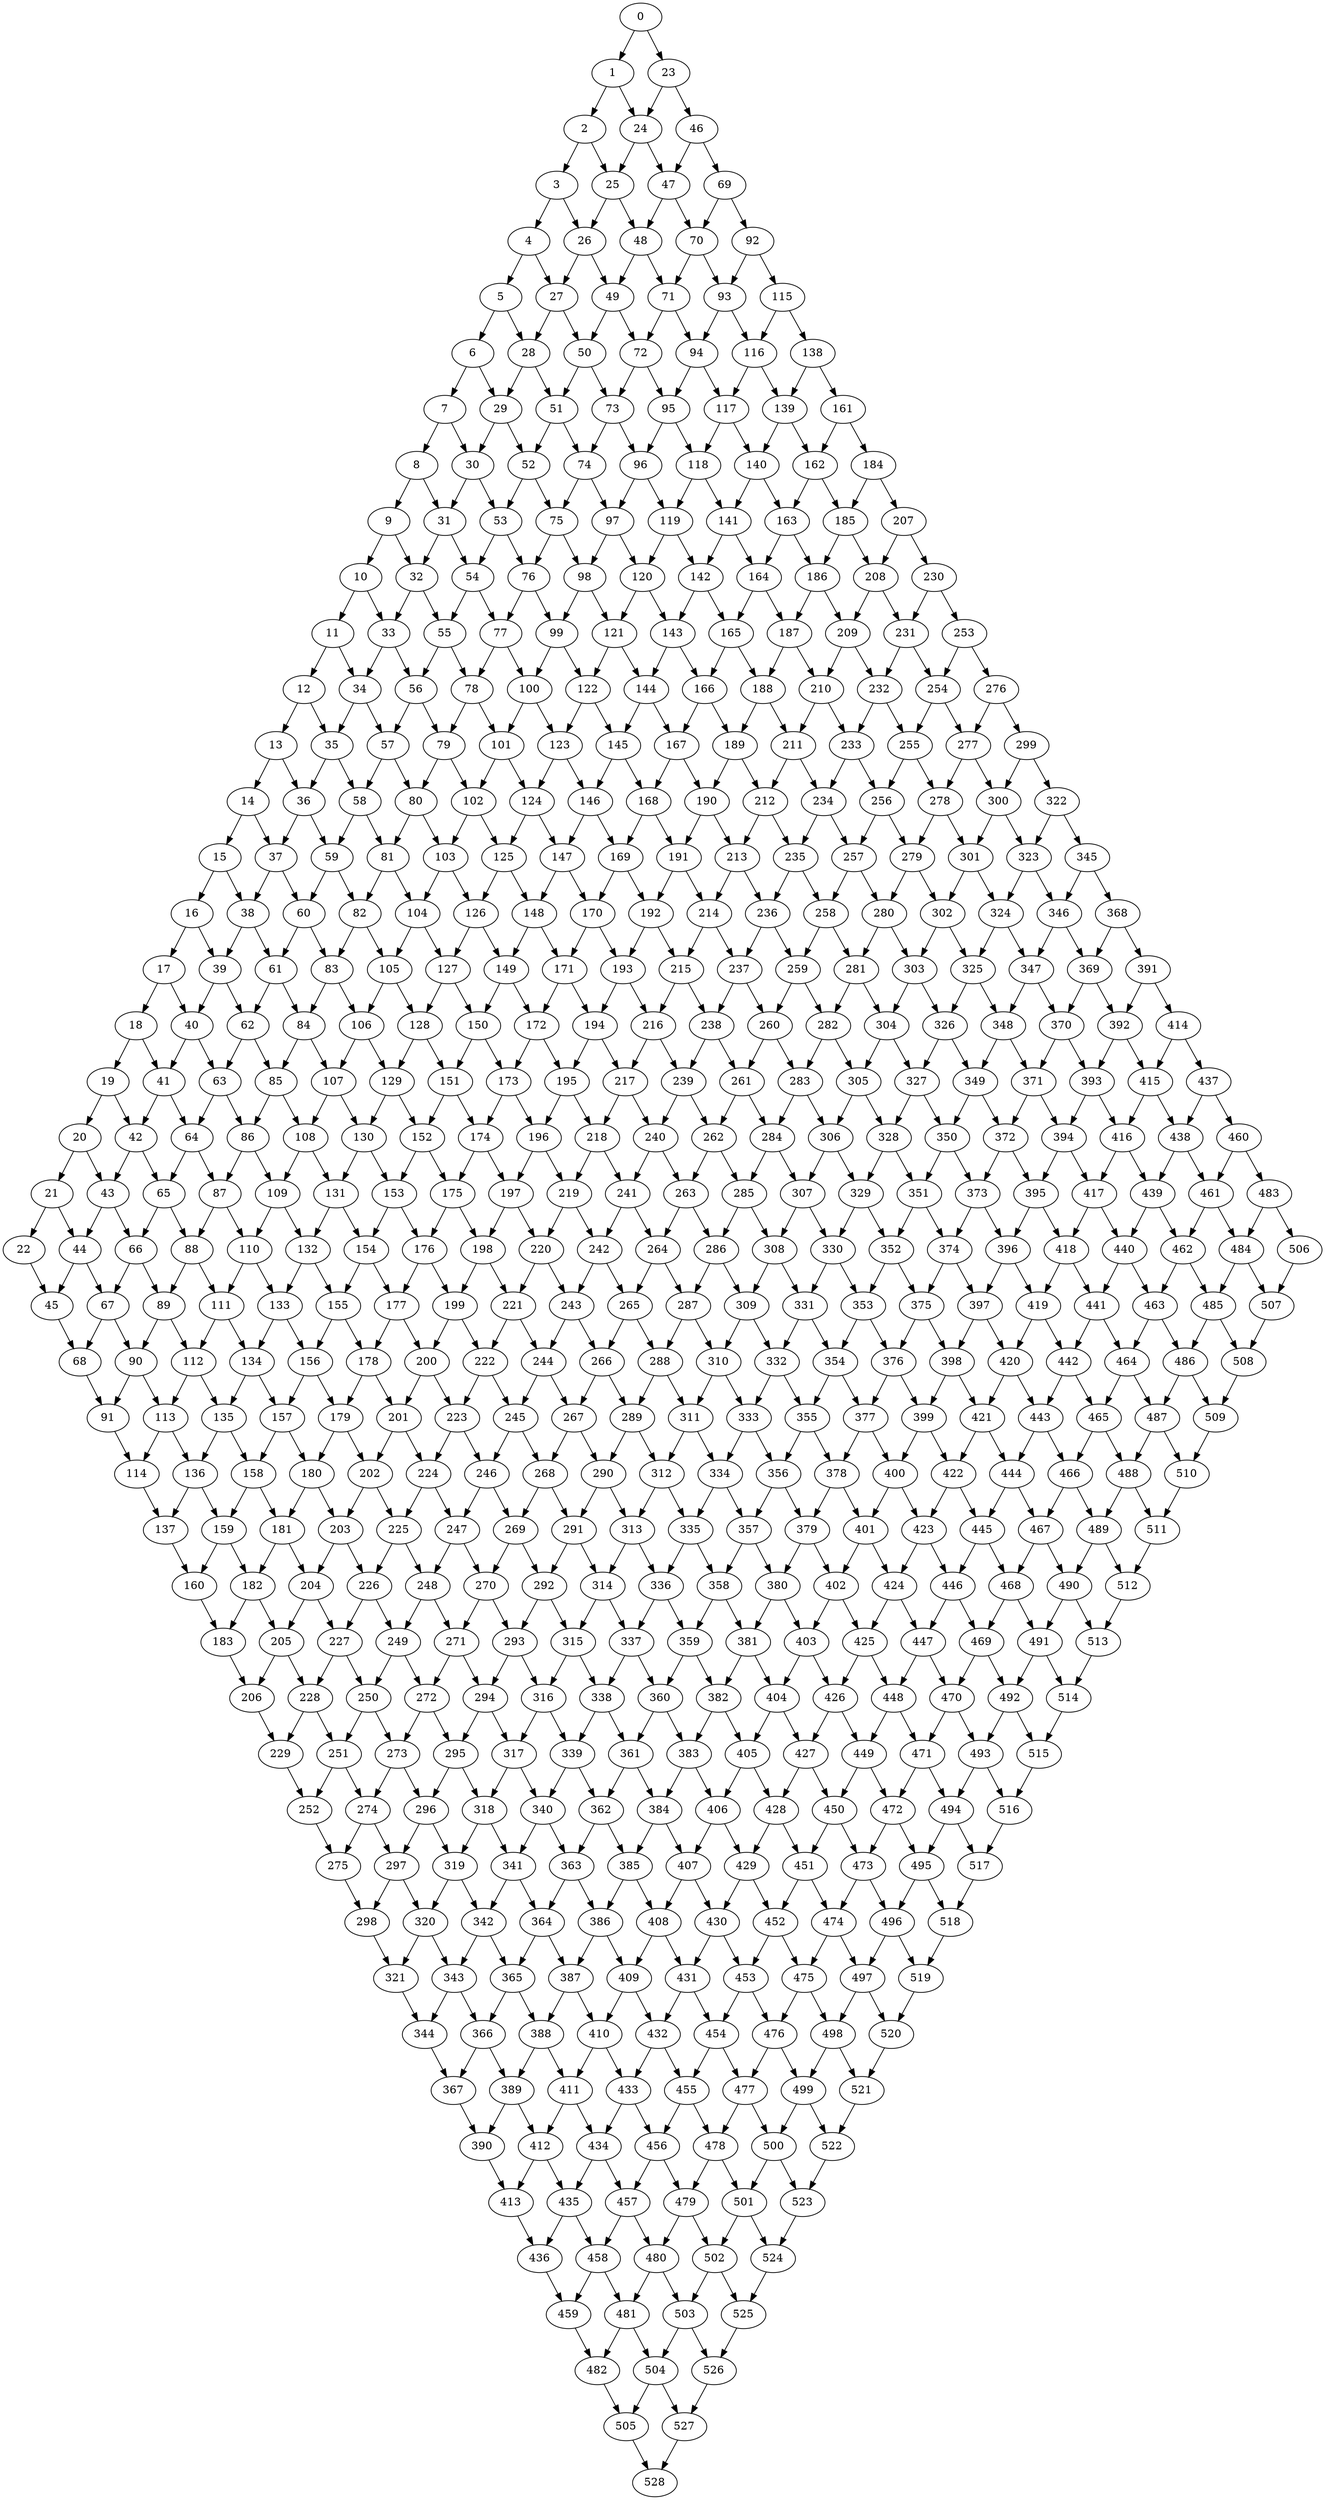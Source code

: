 digraph my_graph {
0 [label=0]
1 [label=1]
2 [label=2]
3 [label=3]
4 [label=4]
5 [label=5]
6 [label=6]
7 [label=7]
8 [label=8]
9 [label=9]
10 [label=10]
11 [label=11]
12 [label=12]
13 [label=13]
14 [label=14]
15 [label=15]
16 [label=16]
17 [label=17]
18 [label=18]
19 [label=19]
20 [label=20]
21 [label=21]
22 [label=22]
23 [label=23]
24 [label=24]
25 [label=25]
26 [label=26]
27 [label=27]
28 [label=28]
29 [label=29]
30 [label=30]
31 [label=31]
32 [label=32]
33 [label=33]
34 [label=34]
35 [label=35]
36 [label=36]
37 [label=37]
38 [label=38]
39 [label=39]
40 [label=40]
41 [label=41]
42 [label=42]
43 [label=43]
44 [label=44]
45 [label=45]
46 [label=46]
47 [label=47]
48 [label=48]
49 [label=49]
50 [label=50]
51 [label=51]
52 [label=52]
53 [label=53]
54 [label=54]
55 [label=55]
56 [label=56]
57 [label=57]
58 [label=58]
59 [label=59]
60 [label=60]
61 [label=61]
62 [label=62]
63 [label=63]
64 [label=64]
65 [label=65]
66 [label=66]
67 [label=67]
68 [label=68]
69 [label=69]
70 [label=70]
71 [label=71]
72 [label=72]
73 [label=73]
74 [label=74]
75 [label=75]
76 [label=76]
77 [label=77]
78 [label=78]
79 [label=79]
80 [label=80]
81 [label=81]
82 [label=82]
83 [label=83]
84 [label=84]
85 [label=85]
86 [label=86]
87 [label=87]
88 [label=88]
89 [label=89]
90 [label=90]
91 [label=91]
92 [label=92]
93 [label=93]
94 [label=94]
95 [label=95]
96 [label=96]
97 [label=97]
98 [label=98]
99 [label=99]
100 [label=100]
101 [label=101]
102 [label=102]
103 [label=103]
104 [label=104]
105 [label=105]
106 [label=106]
107 [label=107]
108 [label=108]
109 [label=109]
110 [label=110]
111 [label=111]
112 [label=112]
113 [label=113]
114 [label=114]
115 [label=115]
116 [label=116]
117 [label=117]
118 [label=118]
119 [label=119]
120 [label=120]
121 [label=121]
122 [label=122]
123 [label=123]
124 [label=124]
125 [label=125]
126 [label=126]
127 [label=127]
128 [label=128]
129 [label=129]
130 [label=130]
131 [label=131]
132 [label=132]
133 [label=133]
134 [label=134]
135 [label=135]
136 [label=136]
137 [label=137]
138 [label=138]
139 [label=139]
140 [label=140]
141 [label=141]
142 [label=142]
143 [label=143]
144 [label=144]
145 [label=145]
146 [label=146]
147 [label=147]
148 [label=148]
149 [label=149]
150 [label=150]
151 [label=151]
152 [label=152]
153 [label=153]
154 [label=154]
155 [label=155]
156 [label=156]
157 [label=157]
158 [label=158]
159 [label=159]
160 [label=160]
161 [label=161]
162 [label=162]
163 [label=163]
164 [label=164]
165 [label=165]
166 [label=166]
167 [label=167]
168 [label=168]
169 [label=169]
170 [label=170]
171 [label=171]
172 [label=172]
173 [label=173]
174 [label=174]
175 [label=175]
176 [label=176]
177 [label=177]
178 [label=178]
179 [label=179]
180 [label=180]
181 [label=181]
182 [label=182]
183 [label=183]
184 [label=184]
185 [label=185]
186 [label=186]
187 [label=187]
188 [label=188]
189 [label=189]
190 [label=190]
191 [label=191]
192 [label=192]
193 [label=193]
194 [label=194]
195 [label=195]
196 [label=196]
197 [label=197]
198 [label=198]
199 [label=199]
200 [label=200]
201 [label=201]
202 [label=202]
203 [label=203]
204 [label=204]
205 [label=205]
206 [label=206]
207 [label=207]
208 [label=208]
209 [label=209]
210 [label=210]
211 [label=211]
212 [label=212]
213 [label=213]
214 [label=214]
215 [label=215]
216 [label=216]
217 [label=217]
218 [label=218]
219 [label=219]
220 [label=220]
221 [label=221]
222 [label=222]
223 [label=223]
224 [label=224]
225 [label=225]
226 [label=226]
227 [label=227]
228 [label=228]
229 [label=229]
230 [label=230]
231 [label=231]
232 [label=232]
233 [label=233]
234 [label=234]
235 [label=235]
236 [label=236]
237 [label=237]
238 [label=238]
239 [label=239]
240 [label=240]
241 [label=241]
242 [label=242]
243 [label=243]
244 [label=244]
245 [label=245]
246 [label=246]
247 [label=247]
248 [label=248]
249 [label=249]
250 [label=250]
251 [label=251]
252 [label=252]
253 [label=253]
254 [label=254]
255 [label=255]
256 [label=256]
257 [label=257]
258 [label=258]
259 [label=259]
260 [label=260]
261 [label=261]
262 [label=262]
263 [label=263]
264 [label=264]
265 [label=265]
266 [label=266]
267 [label=267]
268 [label=268]
269 [label=269]
270 [label=270]
271 [label=271]
272 [label=272]
273 [label=273]
274 [label=274]
275 [label=275]
276 [label=276]
277 [label=277]
278 [label=278]
279 [label=279]
280 [label=280]
281 [label=281]
282 [label=282]
283 [label=283]
284 [label=284]
285 [label=285]
286 [label=286]
287 [label=287]
288 [label=288]
289 [label=289]
290 [label=290]
291 [label=291]
292 [label=292]
293 [label=293]
294 [label=294]
295 [label=295]
296 [label=296]
297 [label=297]
298 [label=298]
299 [label=299]
300 [label=300]
301 [label=301]
302 [label=302]
303 [label=303]
304 [label=304]
305 [label=305]
306 [label=306]
307 [label=307]
308 [label=308]
309 [label=309]
310 [label=310]
311 [label=311]
312 [label=312]
313 [label=313]
314 [label=314]
315 [label=315]
316 [label=316]
317 [label=317]
318 [label=318]
319 [label=319]
320 [label=320]
321 [label=321]
322 [label=322]
323 [label=323]
324 [label=324]
325 [label=325]
326 [label=326]
327 [label=327]
328 [label=328]
329 [label=329]
330 [label=330]
331 [label=331]
332 [label=332]
333 [label=333]
334 [label=334]
335 [label=335]
336 [label=336]
337 [label=337]
338 [label=338]
339 [label=339]
340 [label=340]
341 [label=341]
342 [label=342]
343 [label=343]
344 [label=344]
345 [label=345]
346 [label=346]
347 [label=347]
348 [label=348]
349 [label=349]
350 [label=350]
351 [label=351]
352 [label=352]
353 [label=353]
354 [label=354]
355 [label=355]
356 [label=356]
357 [label=357]
358 [label=358]
359 [label=359]
360 [label=360]
361 [label=361]
362 [label=362]
363 [label=363]
364 [label=364]
365 [label=365]
366 [label=366]
367 [label=367]
368 [label=368]
369 [label=369]
370 [label=370]
371 [label=371]
372 [label=372]
373 [label=373]
374 [label=374]
375 [label=375]
376 [label=376]
377 [label=377]
378 [label=378]
379 [label=379]
380 [label=380]
381 [label=381]
382 [label=382]
383 [label=383]
384 [label=384]
385 [label=385]
386 [label=386]
387 [label=387]
388 [label=388]
389 [label=389]
390 [label=390]
391 [label=391]
392 [label=392]
393 [label=393]
394 [label=394]
395 [label=395]
396 [label=396]
397 [label=397]
398 [label=398]
399 [label=399]
400 [label=400]
401 [label=401]
402 [label=402]
403 [label=403]
404 [label=404]
405 [label=405]
406 [label=406]
407 [label=407]
408 [label=408]
409 [label=409]
410 [label=410]
411 [label=411]
412 [label=412]
413 [label=413]
414 [label=414]
415 [label=415]
416 [label=416]
417 [label=417]
418 [label=418]
419 [label=419]
420 [label=420]
421 [label=421]
422 [label=422]
423 [label=423]
424 [label=424]
425 [label=425]
426 [label=426]
427 [label=427]
428 [label=428]
429 [label=429]
430 [label=430]
431 [label=431]
432 [label=432]
433 [label=433]
434 [label=434]
435 [label=435]
436 [label=436]
437 [label=437]
438 [label=438]
439 [label=439]
440 [label=440]
441 [label=441]
442 [label=442]
443 [label=443]
444 [label=444]
445 [label=445]
446 [label=446]
447 [label=447]
448 [label=448]
449 [label=449]
450 [label=450]
451 [label=451]
452 [label=452]
453 [label=453]
454 [label=454]
455 [label=455]
456 [label=456]
457 [label=457]
458 [label=458]
459 [label=459]
460 [label=460]
461 [label=461]
462 [label=462]
463 [label=463]
464 [label=464]
465 [label=465]
466 [label=466]
467 [label=467]
468 [label=468]
469 [label=469]
470 [label=470]
471 [label=471]
472 [label=472]
473 [label=473]
474 [label=474]
475 [label=475]
476 [label=476]
477 [label=477]
478 [label=478]
479 [label=479]
480 [label=480]
481 [label=481]
482 [label=482]
483 [label=483]
484 [label=484]
485 [label=485]
486 [label=486]
487 [label=487]
488 [label=488]
489 [label=489]
490 [label=490]
491 [label=491]
492 [label=492]
493 [label=493]
494 [label=494]
495 [label=495]
496 [label=496]
497 [label=497]
498 [label=498]
499 [label=499]
500 [label=500]
501 [label=501]
502 [label=502]
503 [label=503]
504 [label=504]
505 [label=505]
506 [label=506]
507 [label=507]
508 [label=508]
509 [label=509]
510 [label=510]
511 [label=511]
512 [label=512]
513 [label=513]
514 [label=514]
515 [label=515]
516 [label=516]
517 [label=517]
518 [label=518]
519 [label=519]
520 [label=520]
521 [label=521]
522 [label=522]
523 [label=523]
524 [label=524]
525 [label=525]
526 [label=526]
527 [label=527]
528 [label=528]
0->23
0->1
1->24
1->2
2->25
2->3
3->26
3->4
4->27
4->5
5->28
5->6
6->29
6->7
7->30
7->8
8->31
8->9
9->32
9->10
10->33
10->11
11->34
11->12
12->35
12->13
13->36
13->14
14->37
14->15
15->38
15->16
16->39
16->17
17->40
17->18
18->41
18->19
19->42
19->20
20->43
20->21
21->44
21->22
22->45
23->46
23->24
24->47
24->25
25->48
25->26
26->49
26->27
27->50
27->28
28->51
28->29
29->52
29->30
30->53
30->31
31->54
31->32
32->55
32->33
33->56
33->34
34->57
34->35
35->58
35->36
36->59
36->37
37->60
37->38
38->61
38->39
39->62
39->40
40->63
40->41
41->64
41->42
42->65
42->43
43->66
43->44
44->67
44->45
45->68
46->69
46->47
47->70
47->48
48->71
48->49
49->72
49->50
50->73
50->51
51->74
51->52
52->75
52->53
53->76
53->54
54->77
54->55
55->78
55->56
56->79
56->57
57->80
57->58
58->81
58->59
59->82
59->60
60->83
60->61
61->84
61->62
62->85
62->63
63->86
63->64
64->87
64->65
65->88
65->66
66->89
66->67
67->90
67->68
68->91
69->92
69->70
70->93
70->71
71->94
71->72
72->95
72->73
73->96
73->74
74->97
74->75
75->98
75->76
76->99
76->77
77->100
77->78
78->101
78->79
79->102
79->80
80->103
80->81
81->104
81->82
82->105
82->83
83->106
83->84
84->107
84->85
85->108
85->86
86->109
86->87
87->110
87->88
88->111
88->89
89->112
89->90
90->113
90->91
91->114
92->115
92->93
93->116
93->94
94->117
94->95
95->118
95->96
96->119
96->97
97->120
97->98
98->121
98->99
99->122
99->100
100->123
100->101
101->124
101->102
102->125
102->103
103->126
103->104
104->127
104->105
105->128
105->106
106->129
106->107
107->130
107->108
108->131
108->109
109->132
109->110
110->133
110->111
111->134
111->112
112->135
112->113
113->136
113->114
114->137
115->138
115->116
116->139
116->117
117->140
117->118
118->141
118->119
119->142
119->120
120->143
120->121
121->144
121->122
122->145
122->123
123->146
123->124
124->147
124->125
125->148
125->126
126->149
126->127
127->150
127->128
128->151
128->129
129->152
129->130
130->153
130->131
131->154
131->132
132->155
132->133
133->156
133->134
134->157
134->135
135->158
135->136
136->159
136->137
137->160
138->161
138->139
139->162
139->140
140->163
140->141
141->164
141->142
142->165
142->143
143->166
143->144
144->167
144->145
145->168
145->146
146->169
146->147
147->170
147->148
148->171
148->149
149->172
149->150
150->173
150->151
151->174
151->152
152->175
152->153
153->176
153->154
154->177
154->155
155->178
155->156
156->179
156->157
157->180
157->158
158->181
158->159
159->182
159->160
160->183
161->184
161->162
162->185
162->163
163->186
163->164
164->187
164->165
165->188
165->166
166->189
166->167
167->190
167->168
168->191
168->169
169->192
169->170
170->193
170->171
171->194
171->172
172->195
172->173
173->196
173->174
174->197
174->175
175->198
175->176
176->199
176->177
177->200
177->178
178->201
178->179
179->202
179->180
180->203
180->181
181->204
181->182
182->205
182->183
183->206
184->207
184->185
185->208
185->186
186->209
186->187
187->210
187->188
188->211
188->189
189->212
189->190
190->213
190->191
191->214
191->192
192->215
192->193
193->216
193->194
194->217
194->195
195->218
195->196
196->219
196->197
197->220
197->198
198->221
198->199
199->222
199->200
200->223
200->201
201->224
201->202
202->225
202->203
203->226
203->204
204->227
204->205
205->228
205->206
206->229
207->230
207->208
208->231
208->209
209->232
209->210
210->233
210->211
211->234
211->212
212->235
212->213
213->236
213->214
214->237
214->215
215->238
215->216
216->239
216->217
217->240
217->218
218->241
218->219
219->242
219->220
220->243
220->221
221->244
221->222
222->245
222->223
223->246
223->224
224->247
224->225
225->248
225->226
226->249
226->227
227->250
227->228
228->251
228->229
229->252
230->253
230->231
231->254
231->232
232->255
232->233
233->256
233->234
234->257
234->235
235->258
235->236
236->259
236->237
237->260
237->238
238->261
238->239
239->262
239->240
240->263
240->241
241->264
241->242
242->265
242->243
243->266
243->244
244->267
244->245
245->268
245->246
246->269
246->247
247->270
247->248
248->271
248->249
249->272
249->250
250->273
250->251
251->274
251->252
252->275
253->276
253->254
254->277
254->255
255->278
255->256
256->279
256->257
257->280
257->258
258->281
258->259
259->282
259->260
260->283
260->261
261->284
261->262
262->285
262->263
263->286
263->264
264->287
264->265
265->288
265->266
266->289
266->267
267->290
267->268
268->291
268->269
269->292
269->270
270->293
270->271
271->294
271->272
272->295
272->273
273->296
273->274
274->297
274->275
275->298
276->299
276->277
277->300
277->278
278->301
278->279
279->302
279->280
280->303
280->281
281->304
281->282
282->305
282->283
283->306
283->284
284->307
284->285
285->308
285->286
286->309
286->287
287->310
287->288
288->311
288->289
289->312
289->290
290->313
290->291
291->314
291->292
292->315
292->293
293->316
293->294
294->317
294->295
295->318
295->296
296->319
296->297
297->320
297->298
298->321
299->322
299->300
300->323
300->301
301->324
301->302
302->325
302->303
303->326
303->304
304->327
304->305
305->328
305->306
306->329
306->307
307->330
307->308
308->331
308->309
309->332
309->310
310->333
310->311
311->334
311->312
312->335
312->313
313->336
313->314
314->337
314->315
315->338
315->316
316->339
316->317
317->340
317->318
318->341
318->319
319->342
319->320
320->343
320->321
321->344
322->345
322->323
323->346
323->324
324->347
324->325
325->348
325->326
326->349
326->327
327->350
327->328
328->351
328->329
329->352
329->330
330->353
330->331
331->354
331->332
332->355
332->333
333->356
333->334
334->357
334->335
335->358
335->336
336->359
336->337
337->360
337->338
338->361
338->339
339->362
339->340
340->363
340->341
341->364
341->342
342->365
342->343
343->366
343->344
344->367
345->368
345->346
346->369
346->347
347->370
347->348
348->371
348->349
349->372
349->350
350->373
350->351
351->374
351->352
352->375
352->353
353->376
353->354
354->377
354->355
355->378
355->356
356->379
356->357
357->380
357->358
358->381
358->359
359->382
359->360
360->383
360->361
361->384
361->362
362->385
362->363
363->386
363->364
364->387
364->365
365->388
365->366
366->389
366->367
367->390
368->391
368->369
369->392
369->370
370->393
370->371
371->394
371->372
372->395
372->373
373->396
373->374
374->397
374->375
375->398
375->376
376->399
376->377
377->400
377->378
378->401
378->379
379->402
379->380
380->403
380->381
381->404
381->382
382->405
382->383
383->406
383->384
384->407
384->385
385->408
385->386
386->409
386->387
387->410
387->388
388->411
388->389
389->412
389->390
390->413
391->414
391->392
392->415
392->393
393->416
393->394
394->417
394->395
395->418
395->396
396->419
396->397
397->420
397->398
398->421
398->399
399->422
399->400
400->423
400->401
401->424
401->402
402->425
402->403
403->426
403->404
404->427
404->405
405->428
405->406
406->429
406->407
407->430
407->408
408->431
408->409
409->432
409->410
410->433
410->411
411->434
411->412
412->435
412->413
413->436
414->437
414->415
415->438
415->416
416->439
416->417
417->440
417->418
418->441
418->419
419->442
419->420
420->443
420->421
421->444
421->422
422->445
422->423
423->446
423->424
424->447
424->425
425->448
425->426
426->449
426->427
427->450
427->428
428->451
428->429
429->452
429->430
430->453
430->431
431->454
431->432
432->455
432->433
433->456
433->434
434->457
434->435
435->458
435->436
436->459
437->460
437->438
438->461
438->439
439->462
439->440
440->463
440->441
441->464
441->442
442->465
442->443
443->466
443->444
444->467
444->445
445->468
445->446
446->469
446->447
447->470
447->448
448->471
448->449
449->472
449->450
450->473
450->451
451->474
451->452
452->475
452->453
453->476
453->454
454->477
454->455
455->478
455->456
456->479
456->457
457->480
457->458
458->481
458->459
459->482
460->483
460->461
461->484
461->462
462->485
462->463
463->486
463->464
464->487
464->465
465->488
465->466
466->489
466->467
467->490
467->468
468->491
468->469
469->492
469->470
470->493
470->471
471->494
471->472
472->495
472->473
473->496
473->474
474->497
474->475
475->498
475->476
476->499
476->477
477->500
477->478
478->501
478->479
479->502
479->480
480->503
480->481
481->504
481->482
482->505
483->506
483->484
484->507
484->485
485->508
485->486
486->509
486->487
487->510
487->488
488->511
488->489
489->512
489->490
490->513
490->491
491->514
491->492
492->515
492->493
493->516
493->494
494->517
494->495
495->518
495->496
496->519
496->497
497->520
497->498
498->521
498->499
499->522
499->500
500->523
500->501
501->524
501->502
502->525
502->503
503->526
503->504
504->527
504->505
505->528
506->507
507->508
508->509
509->510
510->511
511->512
512->513
513->514
514->515
515->516
516->517
517->518
518->519
519->520
520->521
521->522
522->523
523->524
524->525
525->526
526->527
527->528
}